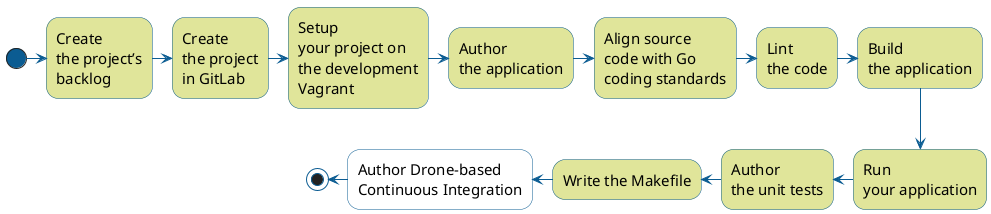 @startuml
skinparam shadowing false

skinparam title {
  FontStyle "Thin"
  FontSize 30
}

skinparam activity {
  BorderColor #0B5C92
  BackgroundColor #e0e59a
  FontStyle "Thin"
  FontSize 15
}

skinparam activityDiamond {
  BorderColor #0B5C92
  BackgroundColor #e0e59a
  FontStyle "Thin"
  FontSize 15
}

skinparam activityStart {
  Color #0B5C92
}

skinparam activityEnd {
  Color #0B5C92
}

skinparam arrow {
  Color #0B5C92
}

skinparam note {
  BorderColor #0B5C92
  BackgroundColor #FEFECE
  FontStyle "Thin"
  FontSize 15
}

(*) -right->“Create\nthe project’s\nbacklog”
-right->“Create\nthe project\nin GitLab”
-right->“Setup\nyour project on\nthe development\nVagrant”
-right->“Author\nthe application”
-right->“Align source\ncode with Go\ncoding standards”
-right->“Lint\nthe code”
-right->“Build\nthe application”
-down->“Run\nyour application”
-left->“Author\nthe unit tests”
-left->“Write the Makefile”
-left->“Author Drone-based\nContinuous Integration” #FFFFFF
-left-> (*)
@enduml

